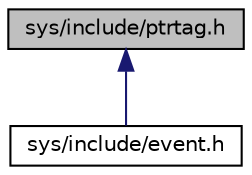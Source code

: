 digraph "sys/include/ptrtag.h"
{
 // LATEX_PDF_SIZE
  edge [fontname="Helvetica",fontsize="10",labelfontname="Helvetica",labelfontsize="10"];
  node [fontname="Helvetica",fontsize="10",shape=record];
  Node1 [label="sys/include/ptrtag.h",height=0.2,width=0.4,color="black", fillcolor="grey75", style="filled", fontcolor="black",tooltip="Pointer Tagging Helpers."];
  Node1 -> Node2 [dir="back",color="midnightblue",fontsize="10",style="solid",fontname="Helvetica"];
  Node2 [label="sys/include/event.h",height=0.2,width=0.4,color="black", fillcolor="white", style="filled",URL="$event_8h.html",tooltip="Event API."];
}
